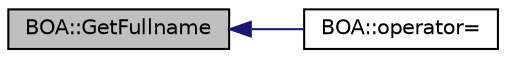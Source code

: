 digraph "BOA::GetFullname"
{
  edge [fontname="Helvetica",fontsize="10",labelfontname="Helvetica",labelfontsize="10"];
  node [fontname="Helvetica",fontsize="10",shape=record];
  rankdir="LR";
  Node1 [label="BOA::GetFullname",height=0.2,width=0.4,color="black", fillcolor="grey75", style="filled", fontcolor="black"];
  Node1 -> Node2 [dir="back",color="midnightblue",fontsize="10",style="solid"];
  Node2 [label="BOA::operator=",height=0.2,width=0.4,color="black", fillcolor="white", style="filled",URL="$class_b_o_a.html#af24b66f0e072b29abbbe5812cab48369"];
}
